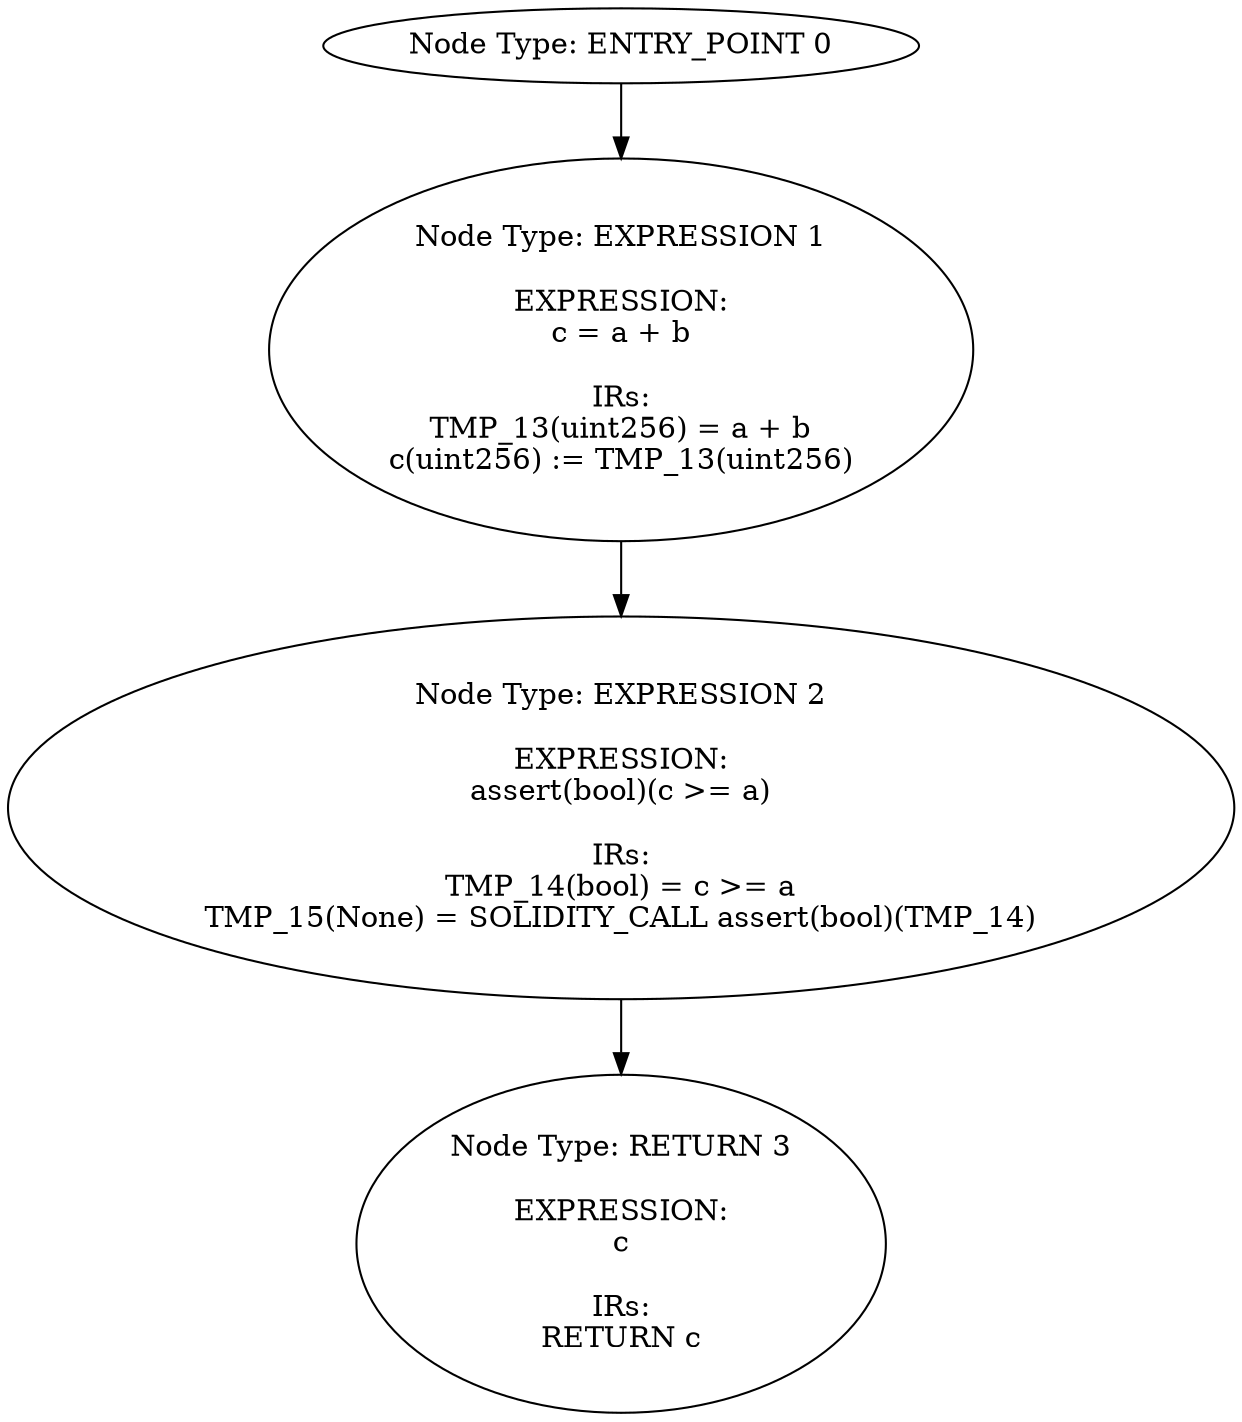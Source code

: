 digraph{
0[label="Node Type: ENTRY_POINT 0
"];
0->1;
1[label="Node Type: EXPRESSION 1

EXPRESSION:
c = a + b

IRs:
TMP_13(uint256) = a + b
c(uint256) := TMP_13(uint256)"];
1->2;
2[label="Node Type: EXPRESSION 2

EXPRESSION:
assert(bool)(c >= a)

IRs:
TMP_14(bool) = c >= a
TMP_15(None) = SOLIDITY_CALL assert(bool)(TMP_14)"];
2->3;
3[label="Node Type: RETURN 3

EXPRESSION:
c

IRs:
RETURN c"];
}
